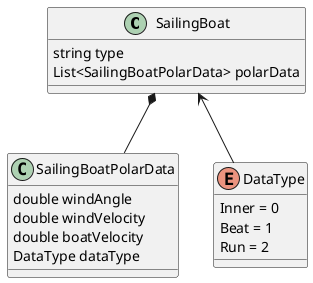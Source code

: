 @startuml
'https://plantuml.com/class-diagram

SailingBoat *-- SailingBoatPolarData
SailingBoat <-- DataType

class SailingBoat {
string type
List<SailingBoatPolarData> polarData
}

class SailingBoatPolarData {
double windAngle
double windVelocity
double boatVelocity
DataType dataType
}

enum DataType {
Inner = 0
Beat = 1
Run = 2
}

@enduml